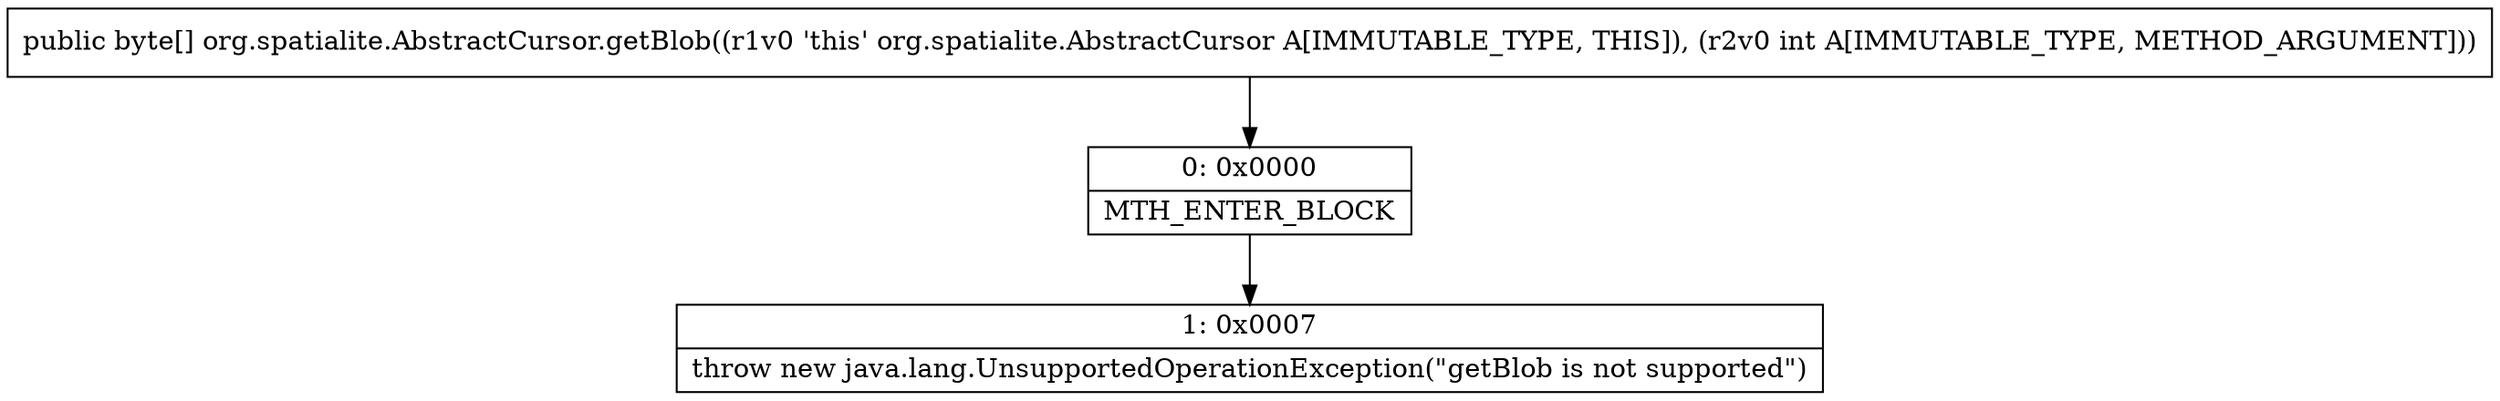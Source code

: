 digraph "CFG fororg.spatialite.AbstractCursor.getBlob(I)[B" {
Node_0 [shape=record,label="{0\:\ 0x0000|MTH_ENTER_BLOCK\l}"];
Node_1 [shape=record,label="{1\:\ 0x0007|throw new java.lang.UnsupportedOperationException(\"getBlob is not supported\")\l}"];
MethodNode[shape=record,label="{public byte[] org.spatialite.AbstractCursor.getBlob((r1v0 'this' org.spatialite.AbstractCursor A[IMMUTABLE_TYPE, THIS]), (r2v0 int A[IMMUTABLE_TYPE, METHOD_ARGUMENT])) }"];
MethodNode -> Node_0;
Node_0 -> Node_1;
}

